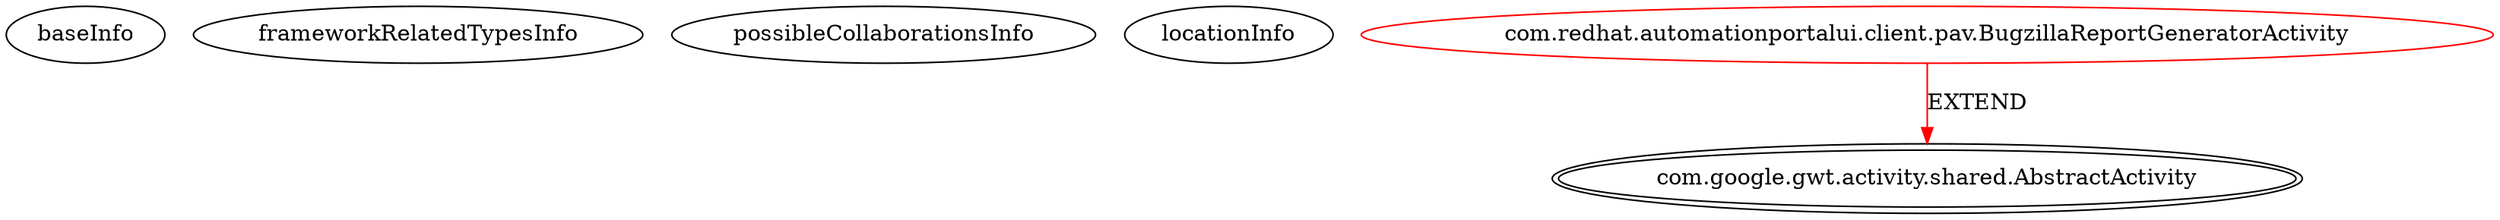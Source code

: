 digraph {
baseInfo[graphId=3744,category="extension_graph",isAnonymous=false,possibleRelation=false]
frameworkRelatedTypesInfo[0="com.google.gwt.activity.shared.AbstractActivity"]
possibleCollaborationsInfo[]
locationInfo[projectName="mcasperson-Automation-Portal-UI",filePath="/mcasperson-Automation-Portal-UI/Automation-Portal-UI-master/src/com/redhat/automationportalui/client/pav/BugzillaReportGeneratorActivity.java",contextSignature="BugzillaReportGeneratorActivity",graphId="3744"]
0[label="com.redhat.automationportalui.client.pav.BugzillaReportGeneratorActivity",vertexType="ROOT_CLIENT_CLASS_DECLARATION",isFrameworkType=false,color=red]
1[label="com.google.gwt.activity.shared.AbstractActivity",vertexType="FRAMEWORK_CLASS_TYPE",isFrameworkType=true,peripheries=2]
0->1[label="EXTEND",color=red]
}
